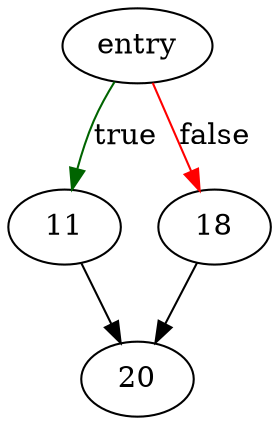digraph "sqlite3MemMalloc" {
	// Node definitions.
	1 [label=entry];
	11;
	18;
	20;

	// Edge definitions.
	1 -> 11 [
		color=darkgreen
		label=true
	];
	1 -> 18 [
		color=red
		label=false
	];
	11 -> 20;
	18 -> 20;
}